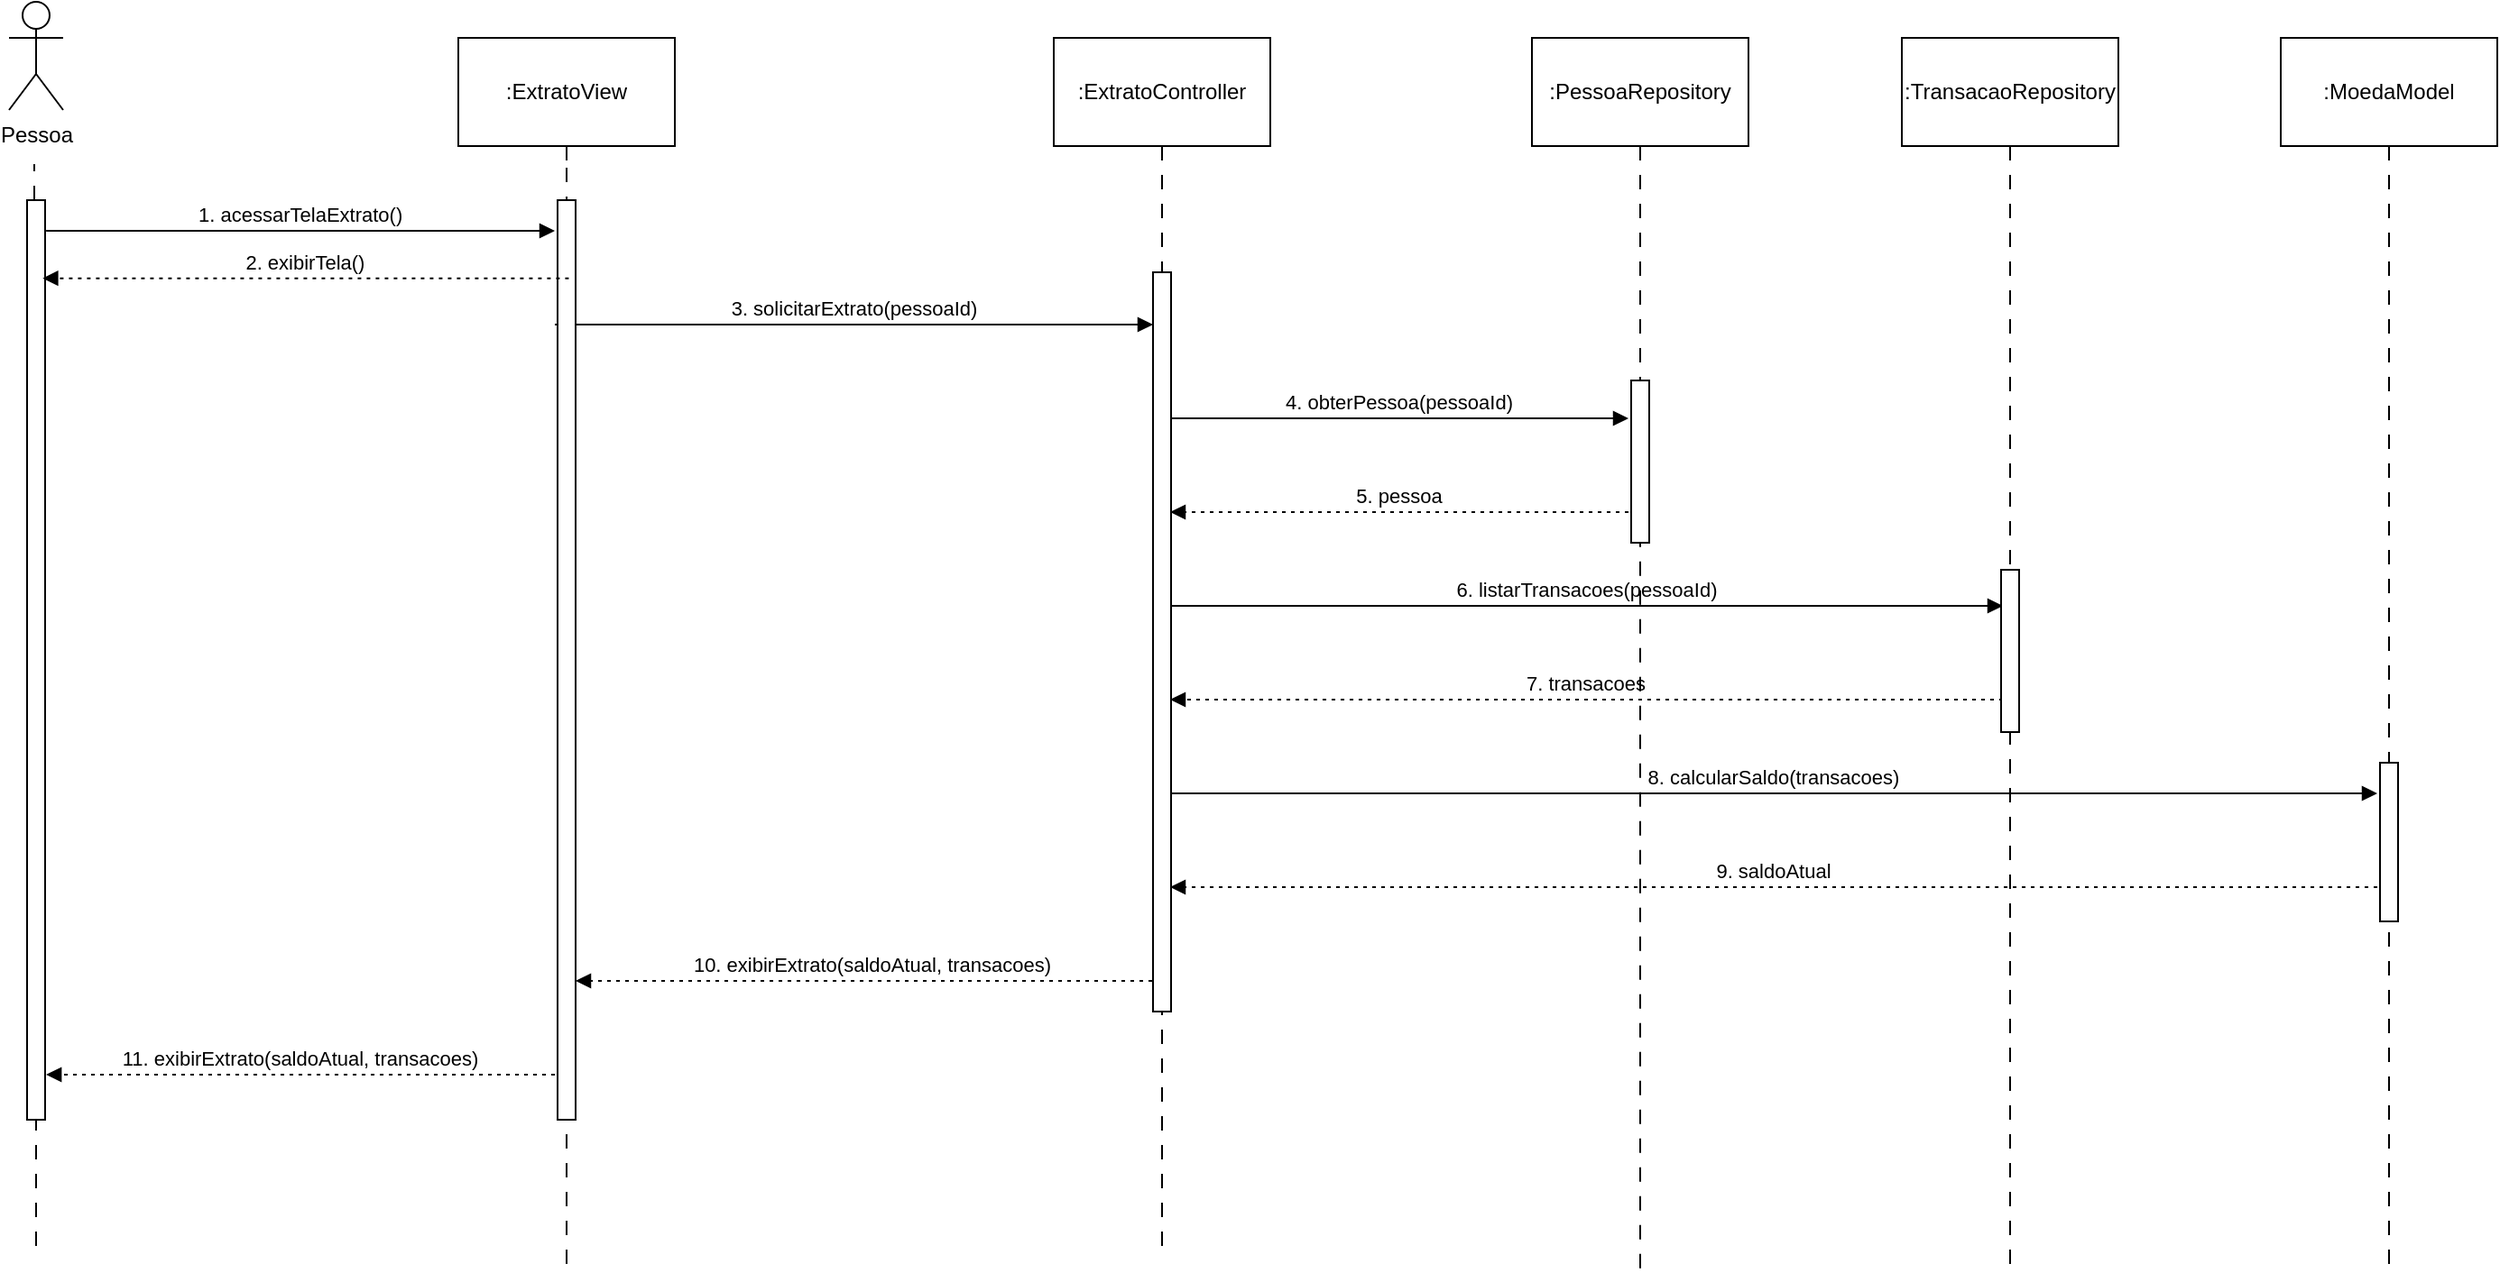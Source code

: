 <mxfile version="27.1.1">
  <diagram name="Página-1" id="fy8rlURNIB8sh5Rh-4Z3">
    <mxGraphModel grid="1" page="1" gridSize="10" guides="1" tooltips="1" connect="1" arrows="1" fold="1" pageScale="1" pageWidth="2000" pageHeight="2000" math="0" shadow="0">
      <root>
        <mxCell id="0" />
        <mxCell id="1" parent="0" />
        <mxCell id="MULx9uo5D2UeekMSH6vh-70" value="1. acessarTelaExtrato()" style="verticalAlign=bottom;edgeStyle=elbowEdgeStyle;elbow=vertical;curved=0;rounded=0;endArrow=block;" edge="1" parent="1">
          <mxGeometry relative="1" as="geometry">
            <Array as="points">
              <mxPoint x="216" y="127" />
            </Array>
            <mxPoint x="36.571" y="127" as="sourcePoint" />
            <mxPoint x="318.5" y="127" as="targetPoint" />
          </mxGeometry>
        </mxCell>
        <mxCell id="MULx9uo5D2UeekMSH6vh-72" value="3. solicitarExtrato(pessoaId)" style="verticalAlign=bottom;edgeStyle=elbowEdgeStyle;elbow=vertical;curved=0;rounded=0;endArrow=block;" edge="1" parent="1" target="MULx9uo5D2UeekMSH6vh-99">
          <mxGeometry relative="1" as="geometry">
            <Array as="points">
              <mxPoint x="498" y="179" />
            </Array>
            <mxPoint x="318.5" y="179" as="sourcePoint" />
            <mxPoint x="659.5" y="179" as="targetPoint" />
          </mxGeometry>
        </mxCell>
        <mxCell id="MULx9uo5D2UeekMSH6vh-74" value="4. obterPessoa(pessoaId)" style="verticalAlign=bottom;edgeStyle=elbowEdgeStyle;elbow=vertical;curved=0;rounded=0;endArrow=block;" edge="1" parent="1">
          <mxGeometry relative="1" as="geometry">
            <Array as="points">
              <mxPoint x="796" y="231" />
            </Array>
            <mxPoint x="659.5" y="231" as="sourcePoint" />
            <mxPoint x="913.5" y="231" as="targetPoint" />
          </mxGeometry>
        </mxCell>
        <mxCell id="MULx9uo5D2UeekMSH6vh-76" value="5. pessoa" style="verticalAlign=bottom;edgeStyle=elbowEdgeStyle;elbow=horizontal;curved=0;rounded=0;dashed=1;dashPattern=2 3;endArrow=block;" edge="1" parent="1">
          <mxGeometry relative="1" as="geometry">
            <Array as="points">
              <mxPoint x="799" y="283" />
            </Array>
            <mxPoint x="913.5" y="283" as="sourcePoint" />
            <mxPoint x="659.5" y="283" as="targetPoint" />
          </mxGeometry>
        </mxCell>
        <mxCell id="MULx9uo5D2UeekMSH6vh-78" value="6. listarTransacoes(pessoaId)" style="verticalAlign=bottom;edgeStyle=elbowEdgeStyle;elbow=vertical;curved=0;rounded=0;endArrow=block;" edge="1" parent="1">
          <mxGeometry relative="1" as="geometry">
            <Array as="points">
              <mxPoint x="899" y="335" />
            </Array>
            <mxPoint x="659.5" y="335" as="sourcePoint" />
            <mxPoint x="1121.0" y="335" as="targetPoint" />
          </mxGeometry>
        </mxCell>
        <mxCell id="MULx9uo5D2UeekMSH6vh-80" value="7. transacoes" style="verticalAlign=bottom;edgeStyle=elbowEdgeStyle;elbow=vertical;curved=0;rounded=0;dashed=1;dashPattern=2 3;endArrow=block;" edge="1" parent="1">
          <mxGeometry relative="1" as="geometry">
            <Array as="points">
              <mxPoint x="902" y="387" />
            </Array>
            <mxPoint x="1121.0" y="387" as="sourcePoint" />
            <mxPoint x="659.5" y="387" as="targetPoint" />
          </mxGeometry>
        </mxCell>
        <mxCell id="MULx9uo5D2UeekMSH6vh-82" value="8. calcularSaldo(transacoes)" style="verticalAlign=bottom;edgeStyle=elbowEdgeStyle;elbow=vertical;curved=0;rounded=0;endArrow=block;" edge="1" parent="1">
          <mxGeometry relative="1" as="geometry">
            <Array as="points">
              <mxPoint x="1003" y="439" />
            </Array>
            <mxPoint x="659.5" y="439" as="sourcePoint" />
            <mxPoint x="1328.5" y="439" as="targetPoint" />
          </mxGeometry>
        </mxCell>
        <mxCell id="MULx9uo5D2UeekMSH6vh-84" value="9. saldoAtual" style="verticalAlign=bottom;edgeStyle=elbowEdgeStyle;elbow=vertical;curved=0;rounded=0;dashed=1;dashPattern=2 3;endArrow=block;" edge="1" parent="1">
          <mxGeometry relative="1" as="geometry">
            <Array as="points">
              <mxPoint x="1006" y="491" />
            </Array>
            <mxPoint x="1328.5" y="491" as="sourcePoint" />
            <mxPoint x="659.5" y="491" as="targetPoint" />
          </mxGeometry>
        </mxCell>
        <mxCell id="MULx9uo5D2UeekMSH6vh-86" value="10. exibirExtrato(saldoAtual, transacoes)" style="verticalAlign=bottom;edgeStyle=elbowEdgeStyle;elbow=vertical;curved=0;rounded=0;dashed=1;dashPattern=2 3;endArrow=block;" edge="1" parent="1" target="MULx9uo5D2UeekMSH6vh-93">
          <mxGeometry relative="1" as="geometry">
            <Array as="points">
              <mxPoint x="501" y="543" />
            </Array>
            <mxPoint x="659.5" y="543" as="sourcePoint" />
            <mxPoint x="350" y="540" as="targetPoint" />
          </mxGeometry>
        </mxCell>
        <mxCell id="MULx9uo5D2UeekMSH6vh-88" value="11. exibirExtrato(saldoAtual, transacoes)" style="verticalAlign=bottom;edgeStyle=elbowEdgeStyle;elbow=vertical;curved=0;rounded=0;dashed=1;dashPattern=2 3;endArrow=block;" edge="1" parent="1">
          <mxGeometry relative="1" as="geometry">
            <Array as="points">
              <mxPoint x="219" y="595" />
            </Array>
            <mxPoint x="318.5" y="595" as="sourcePoint" />
            <mxPoint x="36.571" y="595" as="targetPoint" />
          </mxGeometry>
        </mxCell>
        <mxCell id="MULx9uo5D2UeekMSH6vh-90" value="Pessoa" style="shape=umlActor;verticalLabelPosition=bottom;verticalAlign=top;html=1;outlineConnect=0;" vertex="1" parent="1">
          <mxGeometry x="16" width="30" height="60" as="geometry" />
        </mxCell>
        <mxCell id="MULx9uo5D2UeekMSH6vh-91" value="" style="rounded=0;whiteSpace=wrap;html=1;" vertex="1" parent="1">
          <mxGeometry x="26" y="110" width="10" height="510" as="geometry" />
        </mxCell>
        <mxCell id="MULx9uo5D2UeekMSH6vh-94" style="edgeStyle=orthogonalEdgeStyle;rounded=0;orthogonalLoop=1;jettySize=auto;html=1;endArrow=none;startFill=0;dashed=1;dashPattern=8 8;" edge="1" parent="1" source="MULx9uo5D2UeekMSH6vh-92" target="MULx9uo5D2UeekMSH6vh-93">
          <mxGeometry relative="1" as="geometry" />
        </mxCell>
        <mxCell id="MULx9uo5D2UeekMSH6vh-92" value=":ExtratoView" style="rounded=0;whiteSpace=wrap;html=1;" vertex="1" parent="1">
          <mxGeometry x="265" y="20" width="120" height="60" as="geometry" />
        </mxCell>
        <mxCell id="MULx9uo5D2UeekMSH6vh-93" value="" style="rounded=0;whiteSpace=wrap;html=1;" vertex="1" parent="1">
          <mxGeometry x="320" y="110" width="10" height="510" as="geometry" />
        </mxCell>
        <mxCell id="MULx9uo5D2UeekMSH6vh-96" value="2. exibirTela()" style="verticalAlign=bottom;edgeStyle=elbowEdgeStyle;elbow=horizontal;curved=0;rounded=0;dashed=1;dashPattern=2 3;endArrow=block;exitX=0.621;exitY=0.085;exitDx=0;exitDy=0;exitPerimeter=0;entryX=0.868;entryY=0.085;entryDx=0;entryDy=0;entryPerimeter=0;" edge="1" parent="1" source="MULx9uo5D2UeekMSH6vh-93" target="MULx9uo5D2UeekMSH6vh-91">
          <mxGeometry relative="1" as="geometry">
            <Array as="points">
              <mxPoint x="176" y="150" />
            </Array>
            <mxPoint x="291" y="150" as="sourcePoint" />
            <mxPoint x="60" y="154" as="targetPoint" />
          </mxGeometry>
        </mxCell>
        <mxCell id="MULx9uo5D2UeekMSH6vh-97" value="" style="endArrow=none;html=1;rounded=0;entryX=0.5;entryY=1;entryDx=0;entryDy=0;dashed=1;dashPattern=8 8;" edge="1" parent="1" target="MULx9uo5D2UeekMSH6vh-93">
          <mxGeometry width="50" height="50" relative="1" as="geometry">
            <mxPoint x="325" y="700" as="sourcePoint" />
            <mxPoint x="560" y="670" as="targetPoint" />
          </mxGeometry>
        </mxCell>
        <mxCell id="MULx9uo5D2UeekMSH6vh-101" style="edgeStyle=orthogonalEdgeStyle;rounded=0;orthogonalLoop=1;jettySize=auto;html=1;entryX=0.5;entryY=0;entryDx=0;entryDy=0;endArrow=none;startFill=0;dashed=1;dashPattern=8 8;" edge="1" parent="1" source="MULx9uo5D2UeekMSH6vh-98" target="MULx9uo5D2UeekMSH6vh-99">
          <mxGeometry relative="1" as="geometry" />
        </mxCell>
        <mxCell id="MULx9uo5D2UeekMSH6vh-98" value=":ExtratoController" style="rounded=0;whiteSpace=wrap;html=1;" vertex="1" parent="1">
          <mxGeometry x="595" y="20" width="120" height="60" as="geometry" />
        </mxCell>
        <mxCell id="MULx9uo5D2UeekMSH6vh-99" value="" style="rounded=0;whiteSpace=wrap;html=1;" vertex="1" parent="1">
          <mxGeometry x="650" y="150" width="10" height="410" as="geometry" />
        </mxCell>
        <mxCell id="MULx9uo5D2UeekMSH6vh-102" value="" style="endArrow=none;html=1;rounded=0;entryX=0.5;entryY=1;entryDx=0;entryDy=0;dashed=1;dashPattern=8 8;" edge="1" parent="1" target="MULx9uo5D2UeekMSH6vh-99">
          <mxGeometry width="50" height="50" relative="1" as="geometry">
            <mxPoint x="655" y="690" as="sourcePoint" />
            <mxPoint x="820" y="590" as="targetPoint" />
          </mxGeometry>
        </mxCell>
        <mxCell id="MULx9uo5D2UeekMSH6vh-105" style="edgeStyle=orthogonalEdgeStyle;rounded=0;orthogonalLoop=1;jettySize=auto;html=1;entryX=0.5;entryY=0;entryDx=0;entryDy=0;endArrow=none;startFill=0;dashed=1;dashPattern=8 8;" edge="1" parent="1" source="MULx9uo5D2UeekMSH6vh-103" target="MULx9uo5D2UeekMSH6vh-104">
          <mxGeometry relative="1" as="geometry" />
        </mxCell>
        <mxCell id="MULx9uo5D2UeekMSH6vh-103" value=":PessoaRepository" style="rounded=0;whiteSpace=wrap;html=1;" vertex="1" parent="1">
          <mxGeometry x="860" y="20" width="120" height="60" as="geometry" />
        </mxCell>
        <mxCell id="MULx9uo5D2UeekMSH6vh-104" value="" style="rounded=0;whiteSpace=wrap;html=1;" vertex="1" parent="1">
          <mxGeometry x="915" y="210" width="10" height="90" as="geometry" />
        </mxCell>
        <mxCell id="MULx9uo5D2UeekMSH6vh-106" value="" style="endArrow=none;html=1;rounded=0;entryX=0.5;entryY=1;entryDx=0;entryDy=0;dashed=1;dashPattern=8 8;" edge="1" parent="1" target="MULx9uo5D2UeekMSH6vh-104">
          <mxGeometry width="50" height="50" relative="1" as="geometry">
            <mxPoint x="920" y="702.424" as="sourcePoint" />
            <mxPoint x="960" y="380" as="targetPoint" />
          </mxGeometry>
        </mxCell>
        <mxCell id="MULx9uo5D2UeekMSH6vh-110" style="edgeStyle=orthogonalEdgeStyle;rounded=0;orthogonalLoop=1;jettySize=auto;html=1;endArrow=none;startFill=0;dashed=1;dashPattern=8 8;" edge="1" parent="1" source="MULx9uo5D2UeekMSH6vh-107" target="MULx9uo5D2UeekMSH6vh-108">
          <mxGeometry relative="1" as="geometry" />
        </mxCell>
        <mxCell id="MULx9uo5D2UeekMSH6vh-107" value=":TransacaoRepository" style="rounded=0;whiteSpace=wrap;html=1;" vertex="1" parent="1">
          <mxGeometry x="1065" y="20" width="120" height="60" as="geometry" />
        </mxCell>
        <mxCell id="MULx9uo5D2UeekMSH6vh-108" value="" style="rounded=0;whiteSpace=wrap;html=1;" vertex="1" parent="1">
          <mxGeometry x="1120" y="315" width="10" height="90" as="geometry" />
        </mxCell>
        <mxCell id="MULx9uo5D2UeekMSH6vh-111" value="" style="endArrow=none;html=1;rounded=0;entryX=0.5;entryY=1;entryDx=0;entryDy=0;dashed=1;dashPattern=8 8;" edge="1" parent="1" target="MULx9uo5D2UeekMSH6vh-108">
          <mxGeometry width="50" height="50" relative="1" as="geometry">
            <mxPoint x="1125" y="700" as="sourcePoint" />
            <mxPoint x="1180" y="550" as="targetPoint" />
          </mxGeometry>
        </mxCell>
        <mxCell id="MULx9uo5D2UeekMSH6vh-114" style="edgeStyle=orthogonalEdgeStyle;rounded=0;orthogonalLoop=1;jettySize=auto;html=1;entryX=0.5;entryY=0;entryDx=0;entryDy=0;endArrow=none;startFill=0;dashed=1;dashPattern=8 8;" edge="1" parent="1" source="MULx9uo5D2UeekMSH6vh-112" target="MULx9uo5D2UeekMSH6vh-113">
          <mxGeometry relative="1" as="geometry" />
        </mxCell>
        <mxCell id="MULx9uo5D2UeekMSH6vh-112" value=":MoedaModel" style="rounded=0;whiteSpace=wrap;html=1;" vertex="1" parent="1">
          <mxGeometry x="1275" y="20" width="120" height="60" as="geometry" />
        </mxCell>
        <mxCell id="MULx9uo5D2UeekMSH6vh-113" value="" style="rounded=0;whiteSpace=wrap;html=1;" vertex="1" parent="1">
          <mxGeometry x="1330" y="422" width="10" height="88" as="geometry" />
        </mxCell>
        <mxCell id="MULx9uo5D2UeekMSH6vh-115" value="" style="endArrow=none;html=1;rounded=0;entryX=0.5;entryY=1;entryDx=0;entryDy=0;dashed=1;dashPattern=8 8;" edge="1" parent="1" target="MULx9uo5D2UeekMSH6vh-113">
          <mxGeometry width="50" height="50" relative="1" as="geometry">
            <mxPoint x="1335" y="700" as="sourcePoint" />
            <mxPoint x="1140" y="610" as="targetPoint" />
          </mxGeometry>
        </mxCell>
        <mxCell id="bWuxx6CTpg-4j5R92gCQ-3" value="" style="endArrow=none;html=1;rounded=0;entryX=0.5;entryY=1;entryDx=0;entryDy=0;dashed=1;dashPattern=8 8;" edge="1" parent="1">
          <mxGeometry width="50" height="50" relative="1" as="geometry">
            <mxPoint x="31" y="690" as="sourcePoint" />
            <mxPoint x="31" y="620" as="targetPoint" />
          </mxGeometry>
        </mxCell>
        <mxCell id="bWuxx6CTpg-4j5R92gCQ-4" value="" style="endArrow=none;html=1;rounded=0;dashed=1;dashPattern=8 8;" edge="1" parent="1">
          <mxGeometry width="50" height="50" relative="1" as="geometry">
            <mxPoint x="30" y="110" as="sourcePoint" />
            <mxPoint x="30" y="90" as="targetPoint" />
          </mxGeometry>
        </mxCell>
      </root>
    </mxGraphModel>
  </diagram>
</mxfile>
